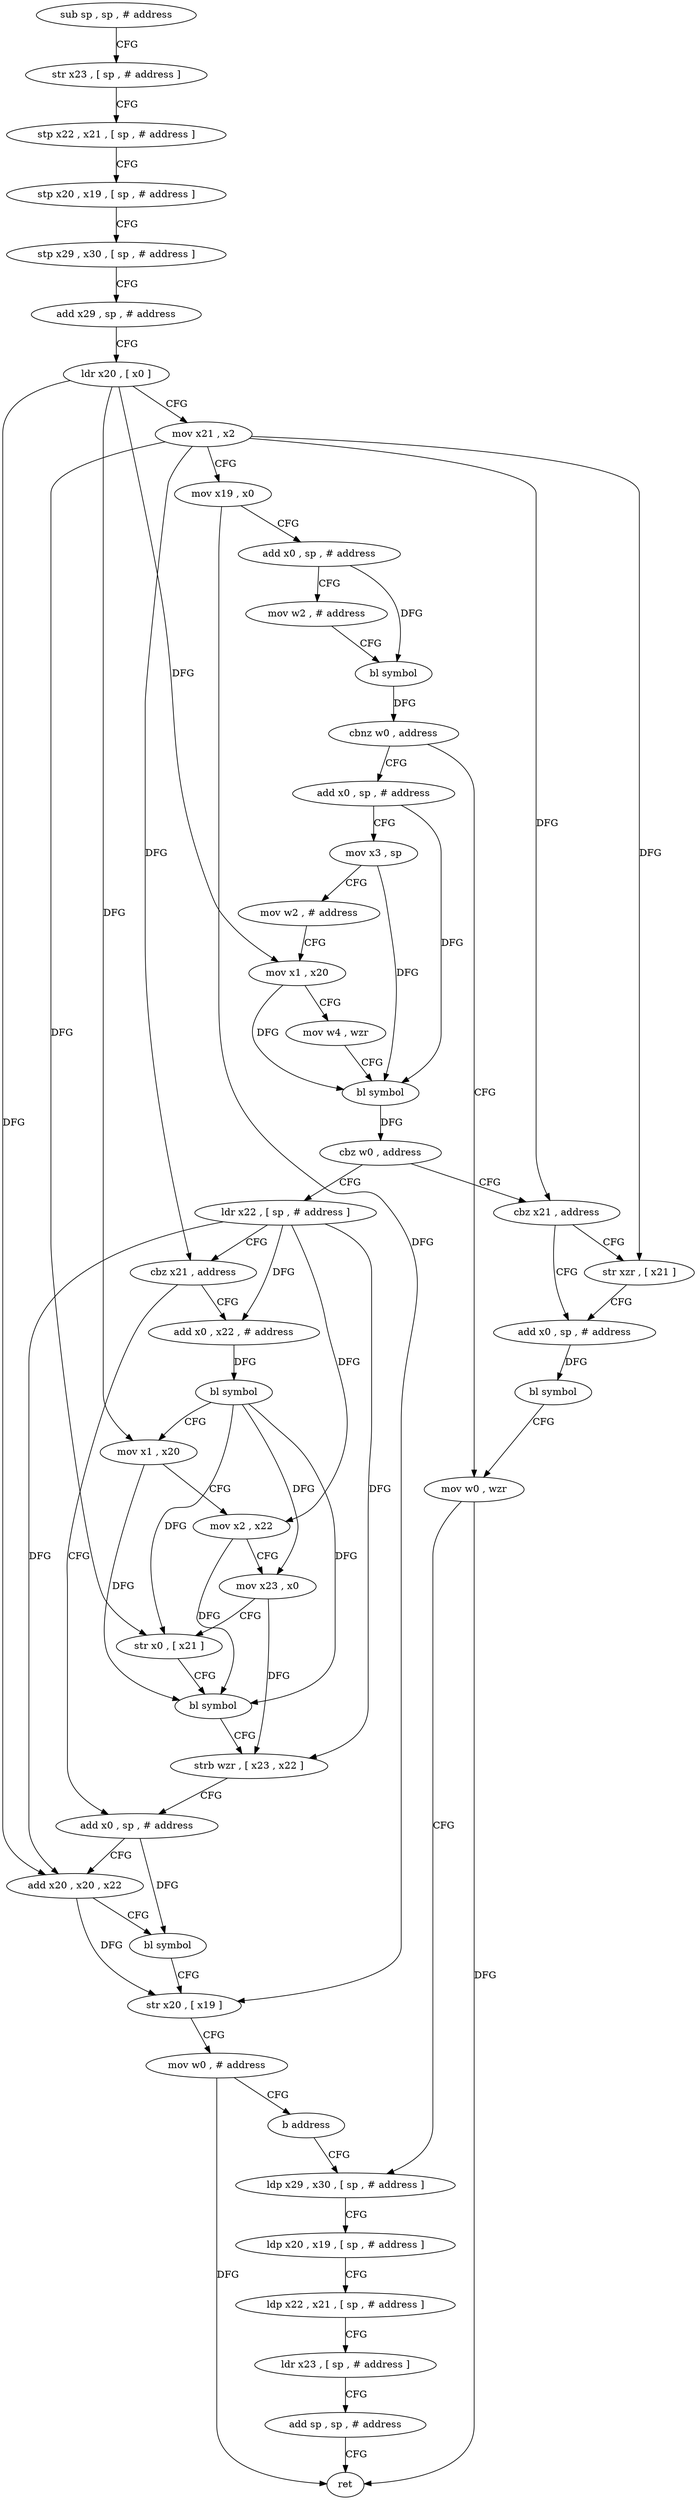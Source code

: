 digraph "func" {
"73044" [label = "sub sp , sp , # address" ]
"73048" [label = "str x23 , [ sp , # address ]" ]
"73052" [label = "stp x22 , x21 , [ sp , # address ]" ]
"73056" [label = "stp x20 , x19 , [ sp , # address ]" ]
"73060" [label = "stp x29 , x30 , [ sp , # address ]" ]
"73064" [label = "add x29 , sp , # address" ]
"73068" [label = "ldr x20 , [ x0 ]" ]
"73072" [label = "mov x21 , x2" ]
"73076" [label = "mov x19 , x0" ]
"73080" [label = "add x0 , sp , # address" ]
"73084" [label = "mov w2 , # address" ]
"73088" [label = "bl symbol" ]
"73092" [label = "cbnz w0 , address" ]
"73140" [label = "mov w0 , wzr" ]
"73096" [label = "add x0 , sp , # address" ]
"73144" [label = "ldp x29 , x30 , [ sp , # address ]" ]
"73100" [label = "mov x3 , sp" ]
"73104" [label = "mov w2 , # address" ]
"73108" [label = "mov x1 , x20" ]
"73112" [label = "mov w4 , wzr" ]
"73116" [label = "bl symbol" ]
"73120" [label = "cbz w0 , address" ]
"73168" [label = "ldr x22 , [ sp , # address ]" ]
"73124" [label = "cbz x21 , address" ]
"73172" [label = "cbz x21 , address" ]
"73208" [label = "add x0 , sp , # address" ]
"73176" [label = "add x0 , x22 , # address" ]
"73132" [label = "add x0 , sp , # address" ]
"73128" [label = "str xzr , [ x21 ]" ]
"73212" [label = "add x20 , x20 , x22" ]
"73216" [label = "bl symbol" ]
"73220" [label = "str x20 , [ x19 ]" ]
"73224" [label = "mov w0 , # address" ]
"73228" [label = "b address" ]
"73180" [label = "bl symbol" ]
"73184" [label = "mov x1 , x20" ]
"73188" [label = "mov x2 , x22" ]
"73192" [label = "mov x23 , x0" ]
"73196" [label = "str x0 , [ x21 ]" ]
"73200" [label = "bl symbol" ]
"73204" [label = "strb wzr , [ x23 , x22 ]" ]
"73136" [label = "bl symbol" ]
"73148" [label = "ldp x20 , x19 , [ sp , # address ]" ]
"73152" [label = "ldp x22 , x21 , [ sp , # address ]" ]
"73156" [label = "ldr x23 , [ sp , # address ]" ]
"73160" [label = "add sp , sp , # address" ]
"73164" [label = "ret" ]
"73044" -> "73048" [ label = "CFG" ]
"73048" -> "73052" [ label = "CFG" ]
"73052" -> "73056" [ label = "CFG" ]
"73056" -> "73060" [ label = "CFG" ]
"73060" -> "73064" [ label = "CFG" ]
"73064" -> "73068" [ label = "CFG" ]
"73068" -> "73072" [ label = "CFG" ]
"73068" -> "73108" [ label = "DFG" ]
"73068" -> "73212" [ label = "DFG" ]
"73068" -> "73184" [ label = "DFG" ]
"73072" -> "73076" [ label = "CFG" ]
"73072" -> "73172" [ label = "DFG" ]
"73072" -> "73124" [ label = "DFG" ]
"73072" -> "73196" [ label = "DFG" ]
"73072" -> "73128" [ label = "DFG" ]
"73076" -> "73080" [ label = "CFG" ]
"73076" -> "73220" [ label = "DFG" ]
"73080" -> "73084" [ label = "CFG" ]
"73080" -> "73088" [ label = "DFG" ]
"73084" -> "73088" [ label = "CFG" ]
"73088" -> "73092" [ label = "DFG" ]
"73092" -> "73140" [ label = "CFG" ]
"73092" -> "73096" [ label = "CFG" ]
"73140" -> "73144" [ label = "CFG" ]
"73140" -> "73164" [ label = "DFG" ]
"73096" -> "73100" [ label = "CFG" ]
"73096" -> "73116" [ label = "DFG" ]
"73144" -> "73148" [ label = "CFG" ]
"73100" -> "73104" [ label = "CFG" ]
"73100" -> "73116" [ label = "DFG" ]
"73104" -> "73108" [ label = "CFG" ]
"73108" -> "73112" [ label = "CFG" ]
"73108" -> "73116" [ label = "DFG" ]
"73112" -> "73116" [ label = "CFG" ]
"73116" -> "73120" [ label = "DFG" ]
"73120" -> "73168" [ label = "CFG" ]
"73120" -> "73124" [ label = "CFG" ]
"73168" -> "73172" [ label = "CFG" ]
"73168" -> "73212" [ label = "DFG" ]
"73168" -> "73176" [ label = "DFG" ]
"73168" -> "73188" [ label = "DFG" ]
"73168" -> "73204" [ label = "DFG" ]
"73124" -> "73132" [ label = "CFG" ]
"73124" -> "73128" [ label = "CFG" ]
"73172" -> "73208" [ label = "CFG" ]
"73172" -> "73176" [ label = "CFG" ]
"73208" -> "73212" [ label = "CFG" ]
"73208" -> "73216" [ label = "DFG" ]
"73176" -> "73180" [ label = "DFG" ]
"73132" -> "73136" [ label = "DFG" ]
"73128" -> "73132" [ label = "CFG" ]
"73212" -> "73216" [ label = "CFG" ]
"73212" -> "73220" [ label = "DFG" ]
"73216" -> "73220" [ label = "CFG" ]
"73220" -> "73224" [ label = "CFG" ]
"73224" -> "73228" [ label = "CFG" ]
"73224" -> "73164" [ label = "DFG" ]
"73228" -> "73144" [ label = "CFG" ]
"73180" -> "73184" [ label = "CFG" ]
"73180" -> "73192" [ label = "DFG" ]
"73180" -> "73196" [ label = "DFG" ]
"73180" -> "73200" [ label = "DFG" ]
"73184" -> "73188" [ label = "CFG" ]
"73184" -> "73200" [ label = "DFG" ]
"73188" -> "73192" [ label = "CFG" ]
"73188" -> "73200" [ label = "DFG" ]
"73192" -> "73196" [ label = "CFG" ]
"73192" -> "73204" [ label = "DFG" ]
"73196" -> "73200" [ label = "CFG" ]
"73200" -> "73204" [ label = "CFG" ]
"73204" -> "73208" [ label = "CFG" ]
"73136" -> "73140" [ label = "CFG" ]
"73148" -> "73152" [ label = "CFG" ]
"73152" -> "73156" [ label = "CFG" ]
"73156" -> "73160" [ label = "CFG" ]
"73160" -> "73164" [ label = "CFG" ]
}

